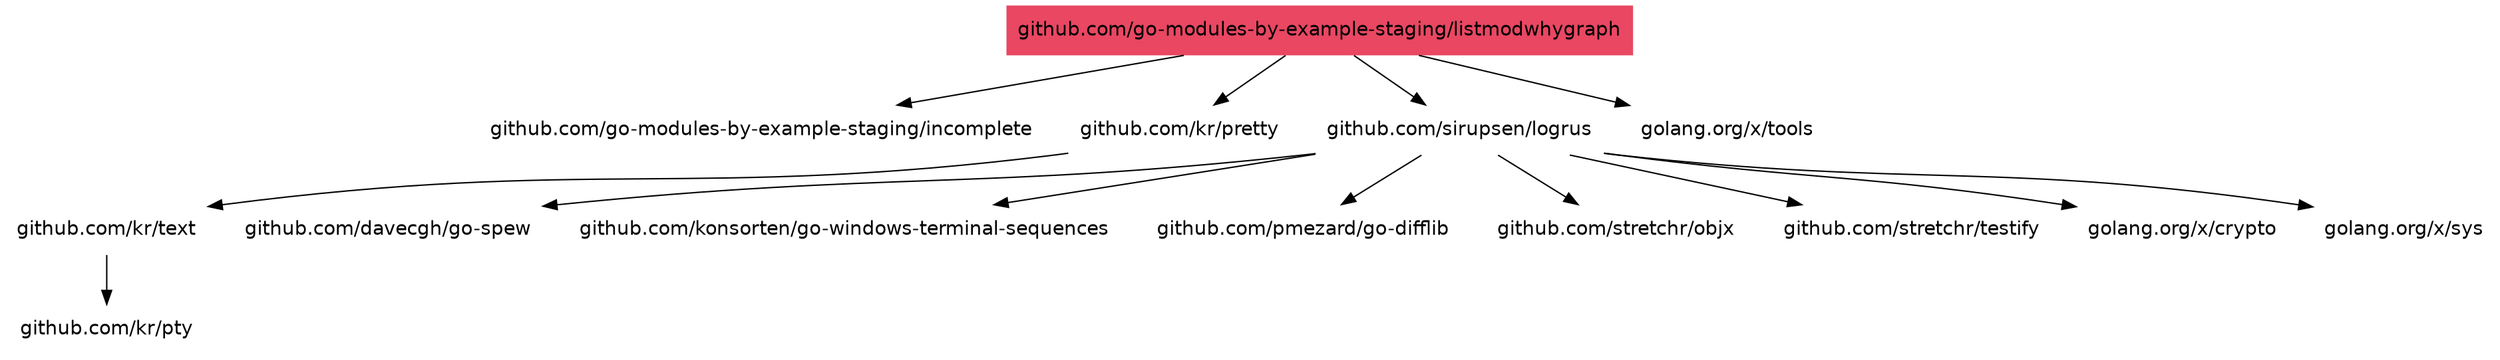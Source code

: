 digraph {
	graph [overlap=false];
	root="github.com/go-modules-by-example-staging/listmodwhygraph";
	node [  shape = plaintext, fontname = "Helvetica" ];
	"github.com/go-modules-by-example-staging/listmodwhygraph" [style = filled, fillcolor = "#E94762"];
"github.com/go-modules-by-example-staging/listmodwhygraph" -> "github.com/go-modules-by-example-staging/incomplete"
"github.com/go-modules-by-example-staging/listmodwhygraph" -> "github.com/kr/pretty"
"github.com/go-modules-by-example-staging/listmodwhygraph" -> "github.com/sirupsen/logrus"
"github.com/go-modules-by-example-staging/listmodwhygraph" -> "golang.org/x/tools"
"github.com/kr/pretty" -> "github.com/kr/text"
"github.com/kr/text" -> "github.com/kr/pty"
"github.com/sirupsen/logrus" -> "github.com/davecgh/go-spew"
"github.com/sirupsen/logrus" -> "github.com/konsorten/go-windows-terminal-sequences"
"github.com/sirupsen/logrus" -> "github.com/pmezard/go-difflib"
"github.com/sirupsen/logrus" -> "github.com/stretchr/objx"
"github.com/sirupsen/logrus" -> "github.com/stretchr/testify"
"github.com/sirupsen/logrus" -> "golang.org/x/crypto"
"github.com/sirupsen/logrus" -> "golang.org/x/sys"
}
